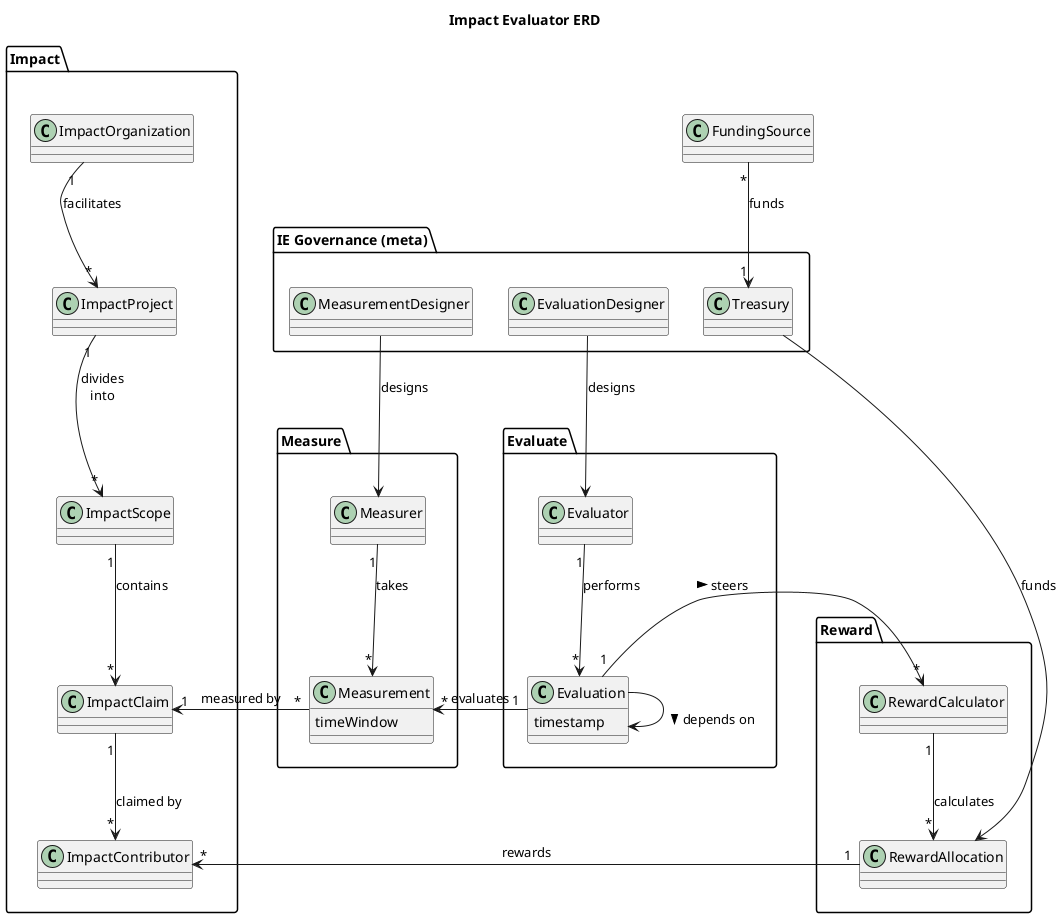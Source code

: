 @startuml "Impact Evaluator ERD"
title "Impact Evaluator ERD"

'skinparam linetype ortho

package "IE Governance (meta)" as IEGovernance {
    class EvaluationDesigner {}
    class MeasurementDesigner {}
    class Treasury {}
}

package Impact {

    class ImpactOrganization {}

    class ImpactProject {}

    class ImpactScope {}

    class ImpactClaim {}

    class ImpactContributor {}

    ImpactOrganization "1" -d-> "*" ImpactProject : facilitates
    ImpactProject "1" -d-> "*" ImpactScope : divides\ninto
    ImpactScope "1" -d-> "*" ImpactClaim : contains
    ImpactClaim "1" -d-> "*" ImpactContributor : claimed by
}

package Measure {
    class Measurement {
        timeWindow
    }
    class Measurer {}

    Measurement "*" -l-> "1" ImpactClaim : measured by
    Measurer "1" --> "*" Measurement : takes
}

package Evaluate {
    class Evaluation {
        timestamp
    }
    class Evaluator {}

    Evaluator "1" -d-> "*" Evaluation : performs
    Evaluation "1" -l-> "*" Measurement : evaluates
    Evaluation --> Evaluation : "\n> depends on"
}

package Reward {
    class RewardCalculator {}
    class RewardAllocation {}

    RewardCalculator "1" --> "*" RewardAllocation : calculates
}

Impact -r[hidden]--> Measure
Evaluate -r[hidden]--> Reward
Measurement -r[hidden]--> Evaluation
Evaluation -r[hidden]--> RewardCalculator

Treasury -r--> RewardAllocation : funds
MeasurementDesigner --> Measurer : designs
EvaluationDesigner --> Evaluator : designs
Evaluation "1" -r-> "*" RewardCalculator : steers >
RewardAllocation "1" --[norank]-> "*" ImpactContributor : rewards

FundingSource "*" -d-> "1" Treasury : funds

@enduml
